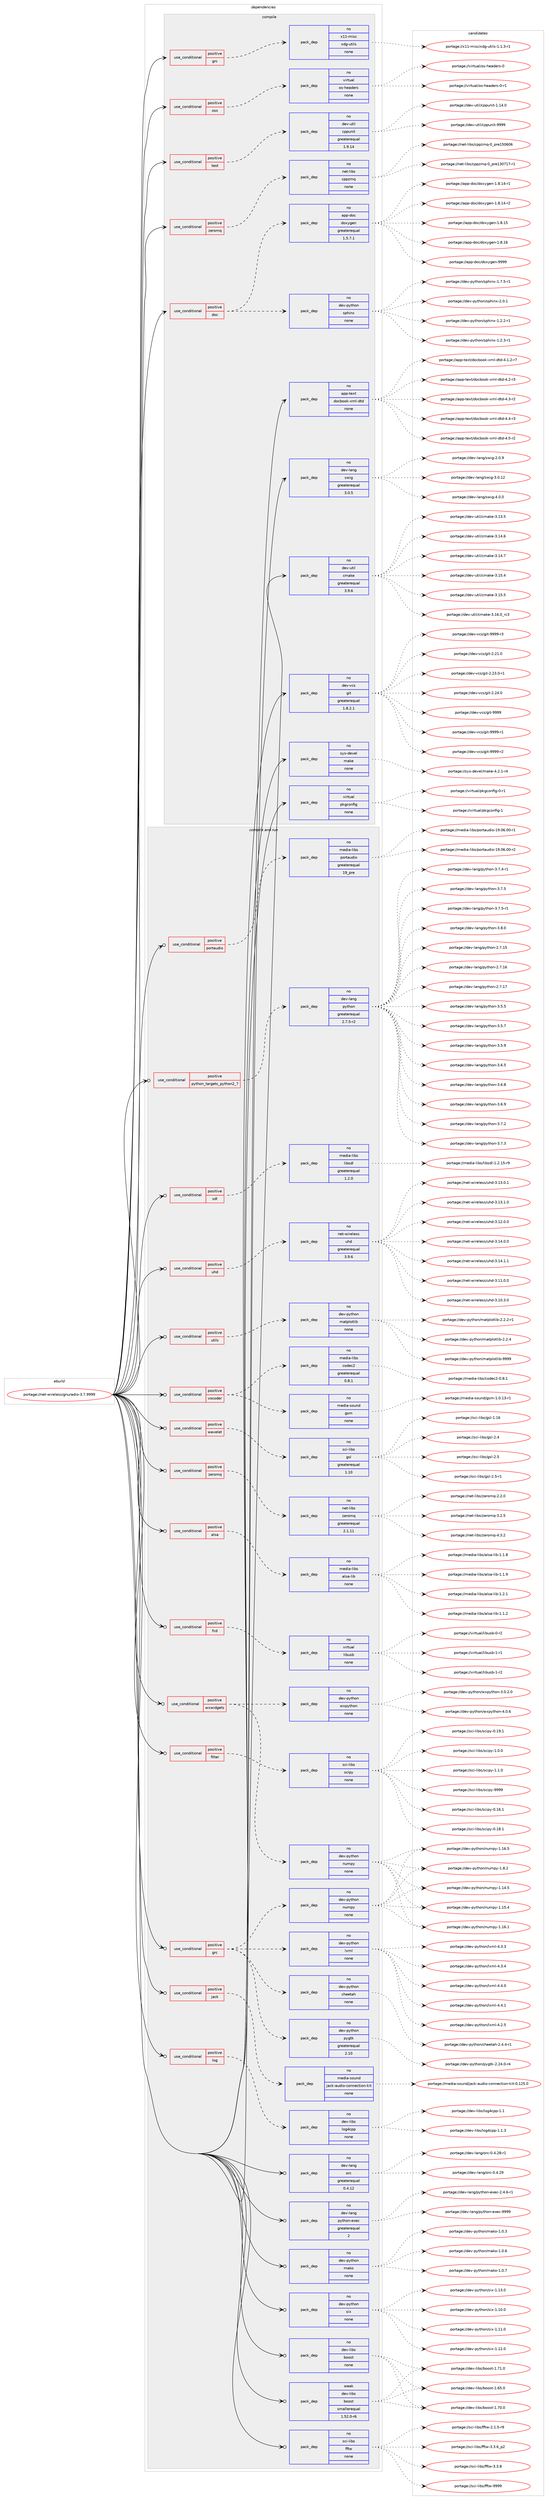 digraph prolog {

# *************
# Graph options
# *************

newrank=true;
concentrate=true;
compound=true;
graph [rankdir=LR,fontname=Helvetica,fontsize=10,ranksep=1.5];#, ranksep=2.5, nodesep=0.2];
edge  [arrowhead=vee];
node  [fontname=Helvetica,fontsize=10];

# **********
# The ebuild
# **********

subgraph cluster_leftcol {
color=gray;
rank=same;
label=<<i>ebuild</i>>;
id [label="portage://net-wireless/gnuradio-3.7.9999", color=red, width=4, href="../net-wireless/gnuradio-3.7.9999.svg"];
}

# ****************
# The dependencies
# ****************

subgraph cluster_midcol {
color=gray;
label=<<i>dependencies</i>>;
subgraph cluster_compile {
fillcolor="#eeeeee";
style=filled;
label=<<i>compile</i>>;
subgraph cond94370 {
dependency377109 [label=<<TABLE BORDER="0" CELLBORDER="1" CELLSPACING="0" CELLPADDING="4"><TR><TD ROWSPAN="3" CELLPADDING="10">use_conditional</TD></TR><TR><TD>positive</TD></TR><TR><TD>doc</TD></TR></TABLE>>, shape=none, color=red];
subgraph pack276342 {
dependency377110 [label=<<TABLE BORDER="0" CELLBORDER="1" CELLSPACING="0" CELLPADDING="4" WIDTH="220"><TR><TD ROWSPAN="6" CELLPADDING="30">pack_dep</TD></TR><TR><TD WIDTH="110">no</TD></TR><TR><TD>app-doc</TD></TR><TR><TD>doxygen</TD></TR><TR><TD>greaterequal</TD></TR><TR><TD>1.5.7.1</TD></TR></TABLE>>, shape=none, color=blue];
}
dependency377109:e -> dependency377110:w [weight=20,style="dashed",arrowhead="vee"];
subgraph pack276343 {
dependency377111 [label=<<TABLE BORDER="0" CELLBORDER="1" CELLSPACING="0" CELLPADDING="4" WIDTH="220"><TR><TD ROWSPAN="6" CELLPADDING="30">pack_dep</TD></TR><TR><TD WIDTH="110">no</TD></TR><TR><TD>dev-python</TD></TR><TR><TD>sphinx</TD></TR><TR><TD>none</TD></TR><TR><TD></TD></TR></TABLE>>, shape=none, color=blue];
}
dependency377109:e -> dependency377111:w [weight=20,style="dashed",arrowhead="vee"];
}
id:e -> dependency377109:w [weight=20,style="solid",arrowhead="vee"];
subgraph cond94371 {
dependency377112 [label=<<TABLE BORDER="0" CELLBORDER="1" CELLSPACING="0" CELLPADDING="4"><TR><TD ROWSPAN="3" CELLPADDING="10">use_conditional</TD></TR><TR><TD>positive</TD></TR><TR><TD>grc</TD></TR></TABLE>>, shape=none, color=red];
subgraph pack276344 {
dependency377113 [label=<<TABLE BORDER="0" CELLBORDER="1" CELLSPACING="0" CELLPADDING="4" WIDTH="220"><TR><TD ROWSPAN="6" CELLPADDING="30">pack_dep</TD></TR><TR><TD WIDTH="110">no</TD></TR><TR><TD>x11-misc</TD></TR><TR><TD>xdg-utils</TD></TR><TR><TD>none</TD></TR><TR><TD></TD></TR></TABLE>>, shape=none, color=blue];
}
dependency377112:e -> dependency377113:w [weight=20,style="dashed",arrowhead="vee"];
}
id:e -> dependency377112:w [weight=20,style="solid",arrowhead="vee"];
subgraph cond94372 {
dependency377114 [label=<<TABLE BORDER="0" CELLBORDER="1" CELLSPACING="0" CELLPADDING="4"><TR><TD ROWSPAN="3" CELLPADDING="10">use_conditional</TD></TR><TR><TD>positive</TD></TR><TR><TD>oss</TD></TR></TABLE>>, shape=none, color=red];
subgraph pack276345 {
dependency377115 [label=<<TABLE BORDER="0" CELLBORDER="1" CELLSPACING="0" CELLPADDING="4" WIDTH="220"><TR><TD ROWSPAN="6" CELLPADDING="30">pack_dep</TD></TR><TR><TD WIDTH="110">no</TD></TR><TR><TD>virtual</TD></TR><TR><TD>os-headers</TD></TR><TR><TD>none</TD></TR><TR><TD></TD></TR></TABLE>>, shape=none, color=blue];
}
dependency377114:e -> dependency377115:w [weight=20,style="dashed",arrowhead="vee"];
}
id:e -> dependency377114:w [weight=20,style="solid",arrowhead="vee"];
subgraph cond94373 {
dependency377116 [label=<<TABLE BORDER="0" CELLBORDER="1" CELLSPACING="0" CELLPADDING="4"><TR><TD ROWSPAN="3" CELLPADDING="10">use_conditional</TD></TR><TR><TD>positive</TD></TR><TR><TD>test</TD></TR></TABLE>>, shape=none, color=red];
subgraph pack276346 {
dependency377117 [label=<<TABLE BORDER="0" CELLBORDER="1" CELLSPACING="0" CELLPADDING="4" WIDTH="220"><TR><TD ROWSPAN="6" CELLPADDING="30">pack_dep</TD></TR><TR><TD WIDTH="110">no</TD></TR><TR><TD>dev-util</TD></TR><TR><TD>cppunit</TD></TR><TR><TD>greaterequal</TD></TR><TR><TD>1.9.14</TD></TR></TABLE>>, shape=none, color=blue];
}
dependency377116:e -> dependency377117:w [weight=20,style="dashed",arrowhead="vee"];
}
id:e -> dependency377116:w [weight=20,style="solid",arrowhead="vee"];
subgraph cond94374 {
dependency377118 [label=<<TABLE BORDER="0" CELLBORDER="1" CELLSPACING="0" CELLPADDING="4"><TR><TD ROWSPAN="3" CELLPADDING="10">use_conditional</TD></TR><TR><TD>positive</TD></TR><TR><TD>zeromq</TD></TR></TABLE>>, shape=none, color=red];
subgraph pack276347 {
dependency377119 [label=<<TABLE BORDER="0" CELLBORDER="1" CELLSPACING="0" CELLPADDING="4" WIDTH="220"><TR><TD ROWSPAN="6" CELLPADDING="30">pack_dep</TD></TR><TR><TD WIDTH="110">no</TD></TR><TR><TD>net-libs</TD></TR><TR><TD>cppzmq</TD></TR><TR><TD>none</TD></TR><TR><TD></TD></TR></TABLE>>, shape=none, color=blue];
}
dependency377118:e -> dependency377119:w [weight=20,style="dashed",arrowhead="vee"];
}
id:e -> dependency377118:w [weight=20,style="solid",arrowhead="vee"];
subgraph pack276348 {
dependency377120 [label=<<TABLE BORDER="0" CELLBORDER="1" CELLSPACING="0" CELLPADDING="4" WIDTH="220"><TR><TD ROWSPAN="6" CELLPADDING="30">pack_dep</TD></TR><TR><TD WIDTH="110">no</TD></TR><TR><TD>app-text</TD></TR><TR><TD>docbook-xml-dtd</TD></TR><TR><TD>none</TD></TR><TR><TD></TD></TR></TABLE>>, shape=none, color=blue];
}
id:e -> dependency377120:w [weight=20,style="solid",arrowhead="vee"];
subgraph pack276349 {
dependency377121 [label=<<TABLE BORDER="0" CELLBORDER="1" CELLSPACING="0" CELLPADDING="4" WIDTH="220"><TR><TD ROWSPAN="6" CELLPADDING="30">pack_dep</TD></TR><TR><TD WIDTH="110">no</TD></TR><TR><TD>dev-lang</TD></TR><TR><TD>swig</TD></TR><TR><TD>greaterequal</TD></TR><TR><TD>3.0.5</TD></TR></TABLE>>, shape=none, color=blue];
}
id:e -> dependency377121:w [weight=20,style="solid",arrowhead="vee"];
subgraph pack276350 {
dependency377122 [label=<<TABLE BORDER="0" CELLBORDER="1" CELLSPACING="0" CELLPADDING="4" WIDTH="220"><TR><TD ROWSPAN="6" CELLPADDING="30">pack_dep</TD></TR><TR><TD WIDTH="110">no</TD></TR><TR><TD>dev-util</TD></TR><TR><TD>cmake</TD></TR><TR><TD>greaterequal</TD></TR><TR><TD>3.9.6</TD></TR></TABLE>>, shape=none, color=blue];
}
id:e -> dependency377122:w [weight=20,style="solid",arrowhead="vee"];
subgraph pack276351 {
dependency377123 [label=<<TABLE BORDER="0" CELLBORDER="1" CELLSPACING="0" CELLPADDING="4" WIDTH="220"><TR><TD ROWSPAN="6" CELLPADDING="30">pack_dep</TD></TR><TR><TD WIDTH="110">no</TD></TR><TR><TD>dev-vcs</TD></TR><TR><TD>git</TD></TR><TR><TD>greaterequal</TD></TR><TR><TD>1.8.2.1</TD></TR></TABLE>>, shape=none, color=blue];
}
id:e -> dependency377123:w [weight=20,style="solid",arrowhead="vee"];
subgraph pack276352 {
dependency377124 [label=<<TABLE BORDER="0" CELLBORDER="1" CELLSPACING="0" CELLPADDING="4" WIDTH="220"><TR><TD ROWSPAN="6" CELLPADDING="30">pack_dep</TD></TR><TR><TD WIDTH="110">no</TD></TR><TR><TD>sys-devel</TD></TR><TR><TD>make</TD></TR><TR><TD>none</TD></TR><TR><TD></TD></TR></TABLE>>, shape=none, color=blue];
}
id:e -> dependency377124:w [weight=20,style="solid",arrowhead="vee"];
subgraph pack276353 {
dependency377125 [label=<<TABLE BORDER="0" CELLBORDER="1" CELLSPACING="0" CELLPADDING="4" WIDTH="220"><TR><TD ROWSPAN="6" CELLPADDING="30">pack_dep</TD></TR><TR><TD WIDTH="110">no</TD></TR><TR><TD>virtual</TD></TR><TR><TD>pkgconfig</TD></TR><TR><TD>none</TD></TR><TR><TD></TD></TR></TABLE>>, shape=none, color=blue];
}
id:e -> dependency377125:w [weight=20,style="solid",arrowhead="vee"];
}
subgraph cluster_compileandrun {
fillcolor="#eeeeee";
style=filled;
label=<<i>compile and run</i>>;
subgraph cond94375 {
dependency377126 [label=<<TABLE BORDER="0" CELLBORDER="1" CELLSPACING="0" CELLPADDING="4"><TR><TD ROWSPAN="3" CELLPADDING="10">use_conditional</TD></TR><TR><TD>positive</TD></TR><TR><TD>alsa</TD></TR></TABLE>>, shape=none, color=red];
subgraph pack276354 {
dependency377127 [label=<<TABLE BORDER="0" CELLBORDER="1" CELLSPACING="0" CELLPADDING="4" WIDTH="220"><TR><TD ROWSPAN="6" CELLPADDING="30">pack_dep</TD></TR><TR><TD WIDTH="110">no</TD></TR><TR><TD>media-libs</TD></TR><TR><TD>alsa-lib</TD></TR><TR><TD>none</TD></TR><TR><TD></TD></TR></TABLE>>, shape=none, color=blue];
}
dependency377126:e -> dependency377127:w [weight=20,style="dashed",arrowhead="vee"];
}
id:e -> dependency377126:w [weight=20,style="solid",arrowhead="odotvee"];
subgraph cond94376 {
dependency377128 [label=<<TABLE BORDER="0" CELLBORDER="1" CELLSPACING="0" CELLPADDING="4"><TR><TD ROWSPAN="3" CELLPADDING="10">use_conditional</TD></TR><TR><TD>positive</TD></TR><TR><TD>fcd</TD></TR></TABLE>>, shape=none, color=red];
subgraph pack276355 {
dependency377129 [label=<<TABLE BORDER="0" CELLBORDER="1" CELLSPACING="0" CELLPADDING="4" WIDTH="220"><TR><TD ROWSPAN="6" CELLPADDING="30">pack_dep</TD></TR><TR><TD WIDTH="110">no</TD></TR><TR><TD>virtual</TD></TR><TR><TD>libusb</TD></TR><TR><TD>none</TD></TR><TR><TD></TD></TR></TABLE>>, shape=none, color=blue];
}
dependency377128:e -> dependency377129:w [weight=20,style="dashed",arrowhead="vee"];
}
id:e -> dependency377128:w [weight=20,style="solid",arrowhead="odotvee"];
subgraph cond94377 {
dependency377130 [label=<<TABLE BORDER="0" CELLBORDER="1" CELLSPACING="0" CELLPADDING="4"><TR><TD ROWSPAN="3" CELLPADDING="10">use_conditional</TD></TR><TR><TD>positive</TD></TR><TR><TD>filter</TD></TR></TABLE>>, shape=none, color=red];
subgraph pack276356 {
dependency377131 [label=<<TABLE BORDER="0" CELLBORDER="1" CELLSPACING="0" CELLPADDING="4" WIDTH="220"><TR><TD ROWSPAN="6" CELLPADDING="30">pack_dep</TD></TR><TR><TD WIDTH="110">no</TD></TR><TR><TD>sci-libs</TD></TR><TR><TD>scipy</TD></TR><TR><TD>none</TD></TR><TR><TD></TD></TR></TABLE>>, shape=none, color=blue];
}
dependency377130:e -> dependency377131:w [weight=20,style="dashed",arrowhead="vee"];
}
id:e -> dependency377130:w [weight=20,style="solid",arrowhead="odotvee"];
subgraph cond94378 {
dependency377132 [label=<<TABLE BORDER="0" CELLBORDER="1" CELLSPACING="0" CELLPADDING="4"><TR><TD ROWSPAN="3" CELLPADDING="10">use_conditional</TD></TR><TR><TD>positive</TD></TR><TR><TD>grc</TD></TR></TABLE>>, shape=none, color=red];
subgraph pack276357 {
dependency377133 [label=<<TABLE BORDER="0" CELLBORDER="1" CELLSPACING="0" CELLPADDING="4" WIDTH="220"><TR><TD ROWSPAN="6" CELLPADDING="30">pack_dep</TD></TR><TR><TD WIDTH="110">no</TD></TR><TR><TD>dev-python</TD></TR><TR><TD>cheetah</TD></TR><TR><TD>none</TD></TR><TR><TD></TD></TR></TABLE>>, shape=none, color=blue];
}
dependency377132:e -> dependency377133:w [weight=20,style="dashed",arrowhead="vee"];
subgraph pack276358 {
dependency377134 [label=<<TABLE BORDER="0" CELLBORDER="1" CELLSPACING="0" CELLPADDING="4" WIDTH="220"><TR><TD ROWSPAN="6" CELLPADDING="30">pack_dep</TD></TR><TR><TD WIDTH="110">no</TD></TR><TR><TD>dev-python</TD></TR><TR><TD>lxml</TD></TR><TR><TD>none</TD></TR><TR><TD></TD></TR></TABLE>>, shape=none, color=blue];
}
dependency377132:e -> dependency377134:w [weight=20,style="dashed",arrowhead="vee"];
subgraph pack276359 {
dependency377135 [label=<<TABLE BORDER="0" CELLBORDER="1" CELLSPACING="0" CELLPADDING="4" WIDTH="220"><TR><TD ROWSPAN="6" CELLPADDING="30">pack_dep</TD></TR><TR><TD WIDTH="110">no</TD></TR><TR><TD>dev-python</TD></TR><TR><TD>pygtk</TD></TR><TR><TD>greaterequal</TD></TR><TR><TD>2.10</TD></TR></TABLE>>, shape=none, color=blue];
}
dependency377132:e -> dependency377135:w [weight=20,style="dashed",arrowhead="vee"];
subgraph pack276360 {
dependency377136 [label=<<TABLE BORDER="0" CELLBORDER="1" CELLSPACING="0" CELLPADDING="4" WIDTH="220"><TR><TD ROWSPAN="6" CELLPADDING="30">pack_dep</TD></TR><TR><TD WIDTH="110">no</TD></TR><TR><TD>dev-python</TD></TR><TR><TD>numpy</TD></TR><TR><TD>none</TD></TR><TR><TD></TD></TR></TABLE>>, shape=none, color=blue];
}
dependency377132:e -> dependency377136:w [weight=20,style="dashed",arrowhead="vee"];
}
id:e -> dependency377132:w [weight=20,style="solid",arrowhead="odotvee"];
subgraph cond94379 {
dependency377137 [label=<<TABLE BORDER="0" CELLBORDER="1" CELLSPACING="0" CELLPADDING="4"><TR><TD ROWSPAN="3" CELLPADDING="10">use_conditional</TD></TR><TR><TD>positive</TD></TR><TR><TD>jack</TD></TR></TABLE>>, shape=none, color=red];
subgraph pack276361 {
dependency377138 [label=<<TABLE BORDER="0" CELLBORDER="1" CELLSPACING="0" CELLPADDING="4" WIDTH="220"><TR><TD ROWSPAN="6" CELLPADDING="30">pack_dep</TD></TR><TR><TD WIDTH="110">no</TD></TR><TR><TD>media-sound</TD></TR><TR><TD>jack-audio-connection-kit</TD></TR><TR><TD>none</TD></TR><TR><TD></TD></TR></TABLE>>, shape=none, color=blue];
}
dependency377137:e -> dependency377138:w [weight=20,style="dashed",arrowhead="vee"];
}
id:e -> dependency377137:w [weight=20,style="solid",arrowhead="odotvee"];
subgraph cond94380 {
dependency377139 [label=<<TABLE BORDER="0" CELLBORDER="1" CELLSPACING="0" CELLPADDING="4"><TR><TD ROWSPAN="3" CELLPADDING="10">use_conditional</TD></TR><TR><TD>positive</TD></TR><TR><TD>log</TD></TR></TABLE>>, shape=none, color=red];
subgraph pack276362 {
dependency377140 [label=<<TABLE BORDER="0" CELLBORDER="1" CELLSPACING="0" CELLPADDING="4" WIDTH="220"><TR><TD ROWSPAN="6" CELLPADDING="30">pack_dep</TD></TR><TR><TD WIDTH="110">no</TD></TR><TR><TD>dev-libs</TD></TR><TR><TD>log4cpp</TD></TR><TR><TD>none</TD></TR><TR><TD></TD></TR></TABLE>>, shape=none, color=blue];
}
dependency377139:e -> dependency377140:w [weight=20,style="dashed",arrowhead="vee"];
}
id:e -> dependency377139:w [weight=20,style="solid",arrowhead="odotvee"];
subgraph cond94381 {
dependency377141 [label=<<TABLE BORDER="0" CELLBORDER="1" CELLSPACING="0" CELLPADDING="4"><TR><TD ROWSPAN="3" CELLPADDING="10">use_conditional</TD></TR><TR><TD>positive</TD></TR><TR><TD>portaudio</TD></TR></TABLE>>, shape=none, color=red];
subgraph pack276363 {
dependency377142 [label=<<TABLE BORDER="0" CELLBORDER="1" CELLSPACING="0" CELLPADDING="4" WIDTH="220"><TR><TD ROWSPAN="6" CELLPADDING="30">pack_dep</TD></TR><TR><TD WIDTH="110">no</TD></TR><TR><TD>media-libs</TD></TR><TR><TD>portaudio</TD></TR><TR><TD>greaterequal</TD></TR><TR><TD>19_pre</TD></TR></TABLE>>, shape=none, color=blue];
}
dependency377141:e -> dependency377142:w [weight=20,style="dashed",arrowhead="vee"];
}
id:e -> dependency377141:w [weight=20,style="solid",arrowhead="odotvee"];
subgraph cond94382 {
dependency377143 [label=<<TABLE BORDER="0" CELLBORDER="1" CELLSPACING="0" CELLPADDING="4"><TR><TD ROWSPAN="3" CELLPADDING="10">use_conditional</TD></TR><TR><TD>positive</TD></TR><TR><TD>python_targets_python2_7</TD></TR></TABLE>>, shape=none, color=red];
subgraph pack276364 {
dependency377144 [label=<<TABLE BORDER="0" CELLBORDER="1" CELLSPACING="0" CELLPADDING="4" WIDTH="220"><TR><TD ROWSPAN="6" CELLPADDING="30">pack_dep</TD></TR><TR><TD WIDTH="110">no</TD></TR><TR><TD>dev-lang</TD></TR><TR><TD>python</TD></TR><TR><TD>greaterequal</TD></TR><TR><TD>2.7.5-r2</TD></TR></TABLE>>, shape=none, color=blue];
}
dependency377143:e -> dependency377144:w [weight=20,style="dashed",arrowhead="vee"];
}
id:e -> dependency377143:w [weight=20,style="solid",arrowhead="odotvee"];
subgraph cond94383 {
dependency377145 [label=<<TABLE BORDER="0" CELLBORDER="1" CELLSPACING="0" CELLPADDING="4"><TR><TD ROWSPAN="3" CELLPADDING="10">use_conditional</TD></TR><TR><TD>positive</TD></TR><TR><TD>sdl</TD></TR></TABLE>>, shape=none, color=red];
subgraph pack276365 {
dependency377146 [label=<<TABLE BORDER="0" CELLBORDER="1" CELLSPACING="0" CELLPADDING="4" WIDTH="220"><TR><TD ROWSPAN="6" CELLPADDING="30">pack_dep</TD></TR><TR><TD WIDTH="110">no</TD></TR><TR><TD>media-libs</TD></TR><TR><TD>libsdl</TD></TR><TR><TD>greaterequal</TD></TR><TR><TD>1.2.0</TD></TR></TABLE>>, shape=none, color=blue];
}
dependency377145:e -> dependency377146:w [weight=20,style="dashed",arrowhead="vee"];
}
id:e -> dependency377145:w [weight=20,style="solid",arrowhead="odotvee"];
subgraph cond94384 {
dependency377147 [label=<<TABLE BORDER="0" CELLBORDER="1" CELLSPACING="0" CELLPADDING="4"><TR><TD ROWSPAN="3" CELLPADDING="10">use_conditional</TD></TR><TR><TD>positive</TD></TR><TR><TD>uhd</TD></TR></TABLE>>, shape=none, color=red];
subgraph pack276366 {
dependency377148 [label=<<TABLE BORDER="0" CELLBORDER="1" CELLSPACING="0" CELLPADDING="4" WIDTH="220"><TR><TD ROWSPAN="6" CELLPADDING="30">pack_dep</TD></TR><TR><TD WIDTH="110">no</TD></TR><TR><TD>net-wireless</TD></TR><TR><TD>uhd</TD></TR><TR><TD>greaterequal</TD></TR><TR><TD>3.9.6</TD></TR></TABLE>>, shape=none, color=blue];
}
dependency377147:e -> dependency377148:w [weight=20,style="dashed",arrowhead="vee"];
}
id:e -> dependency377147:w [weight=20,style="solid",arrowhead="odotvee"];
subgraph cond94385 {
dependency377149 [label=<<TABLE BORDER="0" CELLBORDER="1" CELLSPACING="0" CELLPADDING="4"><TR><TD ROWSPAN="3" CELLPADDING="10">use_conditional</TD></TR><TR><TD>positive</TD></TR><TR><TD>utils</TD></TR></TABLE>>, shape=none, color=red];
subgraph pack276367 {
dependency377150 [label=<<TABLE BORDER="0" CELLBORDER="1" CELLSPACING="0" CELLPADDING="4" WIDTH="220"><TR><TD ROWSPAN="6" CELLPADDING="30">pack_dep</TD></TR><TR><TD WIDTH="110">no</TD></TR><TR><TD>dev-python</TD></TR><TR><TD>matplotlib</TD></TR><TR><TD>none</TD></TR><TR><TD></TD></TR></TABLE>>, shape=none, color=blue];
}
dependency377149:e -> dependency377150:w [weight=20,style="dashed",arrowhead="vee"];
}
id:e -> dependency377149:w [weight=20,style="solid",arrowhead="odotvee"];
subgraph cond94386 {
dependency377151 [label=<<TABLE BORDER="0" CELLBORDER="1" CELLSPACING="0" CELLPADDING="4"><TR><TD ROWSPAN="3" CELLPADDING="10">use_conditional</TD></TR><TR><TD>positive</TD></TR><TR><TD>vocoder</TD></TR></TABLE>>, shape=none, color=red];
subgraph pack276368 {
dependency377152 [label=<<TABLE BORDER="0" CELLBORDER="1" CELLSPACING="0" CELLPADDING="4" WIDTH="220"><TR><TD ROWSPAN="6" CELLPADDING="30">pack_dep</TD></TR><TR><TD WIDTH="110">no</TD></TR><TR><TD>media-sound</TD></TR><TR><TD>gsm</TD></TR><TR><TD>none</TD></TR><TR><TD></TD></TR></TABLE>>, shape=none, color=blue];
}
dependency377151:e -> dependency377152:w [weight=20,style="dashed",arrowhead="vee"];
subgraph pack276369 {
dependency377153 [label=<<TABLE BORDER="0" CELLBORDER="1" CELLSPACING="0" CELLPADDING="4" WIDTH="220"><TR><TD ROWSPAN="6" CELLPADDING="30">pack_dep</TD></TR><TR><TD WIDTH="110">no</TD></TR><TR><TD>media-libs</TD></TR><TR><TD>codec2</TD></TR><TR><TD>greaterequal</TD></TR><TR><TD>0.8.1</TD></TR></TABLE>>, shape=none, color=blue];
}
dependency377151:e -> dependency377153:w [weight=20,style="dashed",arrowhead="vee"];
}
id:e -> dependency377151:w [weight=20,style="solid",arrowhead="odotvee"];
subgraph cond94387 {
dependency377154 [label=<<TABLE BORDER="0" CELLBORDER="1" CELLSPACING="0" CELLPADDING="4"><TR><TD ROWSPAN="3" CELLPADDING="10">use_conditional</TD></TR><TR><TD>positive</TD></TR><TR><TD>wavelet</TD></TR></TABLE>>, shape=none, color=red];
subgraph pack276370 {
dependency377155 [label=<<TABLE BORDER="0" CELLBORDER="1" CELLSPACING="0" CELLPADDING="4" WIDTH="220"><TR><TD ROWSPAN="6" CELLPADDING="30">pack_dep</TD></TR><TR><TD WIDTH="110">no</TD></TR><TR><TD>sci-libs</TD></TR><TR><TD>gsl</TD></TR><TR><TD>greaterequal</TD></TR><TR><TD>1.10</TD></TR></TABLE>>, shape=none, color=blue];
}
dependency377154:e -> dependency377155:w [weight=20,style="dashed",arrowhead="vee"];
}
id:e -> dependency377154:w [weight=20,style="solid",arrowhead="odotvee"];
subgraph cond94388 {
dependency377156 [label=<<TABLE BORDER="0" CELLBORDER="1" CELLSPACING="0" CELLPADDING="4"><TR><TD ROWSPAN="3" CELLPADDING="10">use_conditional</TD></TR><TR><TD>positive</TD></TR><TR><TD>wxwidgets</TD></TR></TABLE>>, shape=none, color=red];
subgraph pack276371 {
dependency377157 [label=<<TABLE BORDER="0" CELLBORDER="1" CELLSPACING="0" CELLPADDING="4" WIDTH="220"><TR><TD ROWSPAN="6" CELLPADDING="30">pack_dep</TD></TR><TR><TD WIDTH="110">no</TD></TR><TR><TD>dev-python</TD></TR><TR><TD>wxpython</TD></TR><TR><TD>none</TD></TR><TR><TD></TD></TR></TABLE>>, shape=none, color=blue];
}
dependency377156:e -> dependency377157:w [weight=20,style="dashed",arrowhead="vee"];
subgraph pack276372 {
dependency377158 [label=<<TABLE BORDER="0" CELLBORDER="1" CELLSPACING="0" CELLPADDING="4" WIDTH="220"><TR><TD ROWSPAN="6" CELLPADDING="30">pack_dep</TD></TR><TR><TD WIDTH="110">no</TD></TR><TR><TD>dev-python</TD></TR><TR><TD>numpy</TD></TR><TR><TD>none</TD></TR><TR><TD></TD></TR></TABLE>>, shape=none, color=blue];
}
dependency377156:e -> dependency377158:w [weight=20,style="dashed",arrowhead="vee"];
}
id:e -> dependency377156:w [weight=20,style="solid",arrowhead="odotvee"];
subgraph cond94389 {
dependency377159 [label=<<TABLE BORDER="0" CELLBORDER="1" CELLSPACING="0" CELLPADDING="4"><TR><TD ROWSPAN="3" CELLPADDING="10">use_conditional</TD></TR><TR><TD>positive</TD></TR><TR><TD>zeromq</TD></TR></TABLE>>, shape=none, color=red];
subgraph pack276373 {
dependency377160 [label=<<TABLE BORDER="0" CELLBORDER="1" CELLSPACING="0" CELLPADDING="4" WIDTH="220"><TR><TD ROWSPAN="6" CELLPADDING="30">pack_dep</TD></TR><TR><TD WIDTH="110">no</TD></TR><TR><TD>net-libs</TD></TR><TR><TD>zeromq</TD></TR><TR><TD>greaterequal</TD></TR><TR><TD>2.1.11</TD></TR></TABLE>>, shape=none, color=blue];
}
dependency377159:e -> dependency377160:w [weight=20,style="dashed",arrowhead="vee"];
}
id:e -> dependency377159:w [weight=20,style="solid",arrowhead="odotvee"];
subgraph pack276374 {
dependency377161 [label=<<TABLE BORDER="0" CELLBORDER="1" CELLSPACING="0" CELLPADDING="4" WIDTH="220"><TR><TD ROWSPAN="6" CELLPADDING="30">pack_dep</TD></TR><TR><TD WIDTH="110">no</TD></TR><TR><TD>dev-lang</TD></TR><TR><TD>orc</TD></TR><TR><TD>greaterequal</TD></TR><TR><TD>0.4.12</TD></TR></TABLE>>, shape=none, color=blue];
}
id:e -> dependency377161:w [weight=20,style="solid",arrowhead="odotvee"];
subgraph pack276375 {
dependency377162 [label=<<TABLE BORDER="0" CELLBORDER="1" CELLSPACING="0" CELLPADDING="4" WIDTH="220"><TR><TD ROWSPAN="6" CELLPADDING="30">pack_dep</TD></TR><TR><TD WIDTH="110">no</TD></TR><TR><TD>dev-lang</TD></TR><TR><TD>python-exec</TD></TR><TR><TD>greaterequal</TD></TR><TR><TD>2</TD></TR></TABLE>>, shape=none, color=blue];
}
id:e -> dependency377162:w [weight=20,style="solid",arrowhead="odotvee"];
subgraph pack276376 {
dependency377163 [label=<<TABLE BORDER="0" CELLBORDER="1" CELLSPACING="0" CELLPADDING="4" WIDTH="220"><TR><TD ROWSPAN="6" CELLPADDING="30">pack_dep</TD></TR><TR><TD WIDTH="110">no</TD></TR><TR><TD>dev-libs</TD></TR><TR><TD>boost</TD></TR><TR><TD>none</TD></TR><TR><TD></TD></TR></TABLE>>, shape=none, color=blue];
}
id:e -> dependency377163:w [weight=20,style="solid",arrowhead="odotvee"];
subgraph pack276377 {
dependency377164 [label=<<TABLE BORDER="0" CELLBORDER="1" CELLSPACING="0" CELLPADDING="4" WIDTH="220"><TR><TD ROWSPAN="6" CELLPADDING="30">pack_dep</TD></TR><TR><TD WIDTH="110">no</TD></TR><TR><TD>dev-python</TD></TR><TR><TD>mako</TD></TR><TR><TD>none</TD></TR><TR><TD></TD></TR></TABLE>>, shape=none, color=blue];
}
id:e -> dependency377164:w [weight=20,style="solid",arrowhead="odotvee"];
subgraph pack276378 {
dependency377165 [label=<<TABLE BORDER="0" CELLBORDER="1" CELLSPACING="0" CELLPADDING="4" WIDTH="220"><TR><TD ROWSPAN="6" CELLPADDING="30">pack_dep</TD></TR><TR><TD WIDTH="110">no</TD></TR><TR><TD>dev-python</TD></TR><TR><TD>six</TD></TR><TR><TD>none</TD></TR><TR><TD></TD></TR></TABLE>>, shape=none, color=blue];
}
id:e -> dependency377165:w [weight=20,style="solid",arrowhead="odotvee"];
subgraph pack276379 {
dependency377166 [label=<<TABLE BORDER="0" CELLBORDER="1" CELLSPACING="0" CELLPADDING="4" WIDTH="220"><TR><TD ROWSPAN="6" CELLPADDING="30">pack_dep</TD></TR><TR><TD WIDTH="110">no</TD></TR><TR><TD>sci-libs</TD></TR><TR><TD>fftw</TD></TR><TR><TD>none</TD></TR><TR><TD></TD></TR></TABLE>>, shape=none, color=blue];
}
id:e -> dependency377166:w [weight=20,style="solid",arrowhead="odotvee"];
subgraph pack276380 {
dependency377167 [label=<<TABLE BORDER="0" CELLBORDER="1" CELLSPACING="0" CELLPADDING="4" WIDTH="220"><TR><TD ROWSPAN="6" CELLPADDING="30">pack_dep</TD></TR><TR><TD WIDTH="110">weak</TD></TR><TR><TD>dev-libs</TD></TR><TR><TD>boost</TD></TR><TR><TD>smallerequal</TD></TR><TR><TD>1.52.0-r6</TD></TR></TABLE>>, shape=none, color=blue];
}
id:e -> dependency377167:w [weight=20,style="solid",arrowhead="odotvee"];
}
subgraph cluster_run {
fillcolor="#eeeeee";
style=filled;
label=<<i>run</i>>;
}
}

# **************
# The candidates
# **************

subgraph cluster_choices {
rank=same;
color=gray;
label=<<i>candidates</i>>;

subgraph choice276342 {
color=black;
nodesep=1;
choiceportage97112112451001119947100111120121103101110454946564649524511449 [label="portage://app-doc/doxygen-1.8.14-r1", color=red, width=4,href="../app-doc/doxygen-1.8.14-r1.svg"];
choiceportage97112112451001119947100111120121103101110454946564649524511450 [label="portage://app-doc/doxygen-1.8.14-r2", color=red, width=4,href="../app-doc/doxygen-1.8.14-r2.svg"];
choiceportage9711211245100111994710011112012110310111045494656464953 [label="portage://app-doc/doxygen-1.8.15", color=red, width=4,href="../app-doc/doxygen-1.8.15.svg"];
choiceportage9711211245100111994710011112012110310111045494656464954 [label="portage://app-doc/doxygen-1.8.16", color=red, width=4,href="../app-doc/doxygen-1.8.16.svg"];
choiceportage971121124510011199471001111201211031011104557575757 [label="portage://app-doc/doxygen-9999", color=red, width=4,href="../app-doc/doxygen-9999.svg"];
dependency377110:e -> choiceportage97112112451001119947100111120121103101110454946564649524511449:w [style=dotted,weight="100"];
dependency377110:e -> choiceportage97112112451001119947100111120121103101110454946564649524511450:w [style=dotted,weight="100"];
dependency377110:e -> choiceportage9711211245100111994710011112012110310111045494656464953:w [style=dotted,weight="100"];
dependency377110:e -> choiceportage9711211245100111994710011112012110310111045494656464954:w [style=dotted,weight="100"];
dependency377110:e -> choiceportage971121124510011199471001111201211031011104557575757:w [style=dotted,weight="100"];
}
subgraph choice276343 {
color=black;
nodesep=1;
choiceportage10010111845112121116104111110471151121041051101204549465046504511449 [label="portage://dev-python/sphinx-1.2.2-r1", color=red, width=4,href="../dev-python/sphinx-1.2.2-r1.svg"];
choiceportage10010111845112121116104111110471151121041051101204549465046514511449 [label="portage://dev-python/sphinx-1.2.3-r1", color=red, width=4,href="../dev-python/sphinx-1.2.3-r1.svg"];
choiceportage10010111845112121116104111110471151121041051101204549465546534511449 [label="portage://dev-python/sphinx-1.7.5-r1", color=red, width=4,href="../dev-python/sphinx-1.7.5-r1.svg"];
choiceportage1001011184511212111610411111047115112104105110120455046484649 [label="portage://dev-python/sphinx-2.0.1", color=red, width=4,href="../dev-python/sphinx-2.0.1.svg"];
dependency377111:e -> choiceportage10010111845112121116104111110471151121041051101204549465046504511449:w [style=dotted,weight="100"];
dependency377111:e -> choiceportage10010111845112121116104111110471151121041051101204549465046514511449:w [style=dotted,weight="100"];
dependency377111:e -> choiceportage10010111845112121116104111110471151121041051101204549465546534511449:w [style=dotted,weight="100"];
dependency377111:e -> choiceportage1001011184511212111610411111047115112104105110120455046484649:w [style=dotted,weight="100"];
}
subgraph choice276344 {
color=black;
nodesep=1;
choiceportage1204949451091051159947120100103451171161051081154549464946514511449 [label="portage://x11-misc/xdg-utils-1.1.3-r1", color=red, width=4,href="../x11-misc/xdg-utils-1.1.3-r1.svg"];
dependency377113:e -> choiceportage1204949451091051159947120100103451171161051081154549464946514511449:w [style=dotted,weight="100"];
}
subgraph choice276345 {
color=black;
nodesep=1;
choiceportage118105114116117971084711111545104101971001011141154548 [label="portage://virtual/os-headers-0", color=red, width=4,href="../virtual/os-headers-0.svg"];
choiceportage1181051141161179710847111115451041019710010111411545484511449 [label="portage://virtual/os-headers-0-r1", color=red, width=4,href="../virtual/os-headers-0-r1.svg"];
dependency377115:e -> choiceportage118105114116117971084711111545104101971001011141154548:w [style=dotted,weight="100"];
dependency377115:e -> choiceportage1181051141161179710847111115451041019710010111411545484511449:w [style=dotted,weight="100"];
}
subgraph choice276346 {
color=black;
nodesep=1;
choiceportage10010111845117116105108479911211211711010511645494649524648 [label="portage://dev-util/cppunit-1.14.0", color=red, width=4,href="../dev-util/cppunit-1.14.0.svg"];
choiceportage1001011184511711610510847991121121171101051164557575757 [label="portage://dev-util/cppunit-9999", color=red, width=4,href="../dev-util/cppunit-9999.svg"];
dependency377117:e -> choiceportage10010111845117116105108479911211211711010511645494649524648:w [style=dotted,weight="100"];
dependency377117:e -> choiceportage1001011184511711610510847991121121171101051164557575757:w [style=dotted,weight="100"];
}
subgraph choice276347 {
color=black;
nodesep=1;
choiceportage110101116451081059811547991121121221091134548951121141014951485549554511449 [label="portage://net-libs/cppzmq-0_pre130717-r1", color=red, width=4,href="../net-libs/cppzmq-0_pre130717-r1.svg"];
choiceportage11010111645108105981154799112112122109113454895112114101495348544854 [label="portage://net-libs/cppzmq-0_pre150606", color=red, width=4,href="../net-libs/cppzmq-0_pre150606.svg"];
dependency377119:e -> choiceportage110101116451081059811547991121121221091134548951121141014951485549554511449:w [style=dotted,weight="100"];
dependency377119:e -> choiceportage11010111645108105981154799112112122109113454895112114101495348544854:w [style=dotted,weight="100"];
}
subgraph choice276348 {
color=black;
nodesep=1;
choiceportage971121124511610112011647100111999811111110745120109108451001161004552464946504511455 [label="portage://app-text/docbook-xml-dtd-4.1.2-r7", color=red, width=4,href="../app-text/docbook-xml-dtd-4.1.2-r7.svg"];
choiceportage97112112451161011201164710011199981111111074512010910845100116100455246504511451 [label="portage://app-text/docbook-xml-dtd-4.2-r3", color=red, width=4,href="../app-text/docbook-xml-dtd-4.2-r3.svg"];
choiceportage97112112451161011201164710011199981111111074512010910845100116100455246514511450 [label="portage://app-text/docbook-xml-dtd-4.3-r2", color=red, width=4,href="../app-text/docbook-xml-dtd-4.3-r2.svg"];
choiceportage97112112451161011201164710011199981111111074512010910845100116100455246524511451 [label="portage://app-text/docbook-xml-dtd-4.4-r3", color=red, width=4,href="../app-text/docbook-xml-dtd-4.4-r3.svg"];
choiceportage97112112451161011201164710011199981111111074512010910845100116100455246534511450 [label="portage://app-text/docbook-xml-dtd-4.5-r2", color=red, width=4,href="../app-text/docbook-xml-dtd-4.5-r2.svg"];
dependency377120:e -> choiceportage971121124511610112011647100111999811111110745120109108451001161004552464946504511455:w [style=dotted,weight="100"];
dependency377120:e -> choiceportage97112112451161011201164710011199981111111074512010910845100116100455246504511451:w [style=dotted,weight="100"];
dependency377120:e -> choiceportage97112112451161011201164710011199981111111074512010910845100116100455246514511450:w [style=dotted,weight="100"];
dependency377120:e -> choiceportage97112112451161011201164710011199981111111074512010910845100116100455246524511451:w [style=dotted,weight="100"];
dependency377120:e -> choiceportage97112112451161011201164710011199981111111074512010910845100116100455246534511450:w [style=dotted,weight="100"];
}
subgraph choice276349 {
color=black;
nodesep=1;
choiceportage100101118451089711010347115119105103455046484657 [label="portage://dev-lang/swig-2.0.9", color=red, width=4,href="../dev-lang/swig-2.0.9.svg"];
choiceportage10010111845108971101034711511910510345514648464950 [label="portage://dev-lang/swig-3.0.12", color=red, width=4,href="../dev-lang/swig-3.0.12.svg"];
choiceportage100101118451089711010347115119105103455246484648 [label="portage://dev-lang/swig-4.0.0", color=red, width=4,href="../dev-lang/swig-4.0.0.svg"];
dependency377121:e -> choiceportage100101118451089711010347115119105103455046484657:w [style=dotted,weight="100"];
dependency377121:e -> choiceportage10010111845108971101034711511910510345514648464950:w [style=dotted,weight="100"];
dependency377121:e -> choiceportage100101118451089711010347115119105103455246484648:w [style=dotted,weight="100"];
}
subgraph choice276350 {
color=black;
nodesep=1;
choiceportage1001011184511711610510847991099710710145514649514653 [label="portage://dev-util/cmake-3.13.5", color=red, width=4,href="../dev-util/cmake-3.13.5.svg"];
choiceportage1001011184511711610510847991099710710145514649524654 [label="portage://dev-util/cmake-3.14.6", color=red, width=4,href="../dev-util/cmake-3.14.6.svg"];
choiceportage1001011184511711610510847991099710710145514649524655 [label="portage://dev-util/cmake-3.14.7", color=red, width=4,href="../dev-util/cmake-3.14.7.svg"];
choiceportage1001011184511711610510847991099710710145514649534652 [label="portage://dev-util/cmake-3.15.4", color=red, width=4,href="../dev-util/cmake-3.15.4.svg"];
choiceportage1001011184511711610510847991099710710145514649534653 [label="portage://dev-util/cmake-3.15.5", color=red, width=4,href="../dev-util/cmake-3.15.5.svg"];
choiceportage1001011184511711610510847991099710710145514649544648951149951 [label="portage://dev-util/cmake-3.16.0_rc3", color=red, width=4,href="../dev-util/cmake-3.16.0_rc3.svg"];
dependency377122:e -> choiceportage1001011184511711610510847991099710710145514649514653:w [style=dotted,weight="100"];
dependency377122:e -> choiceportage1001011184511711610510847991099710710145514649524654:w [style=dotted,weight="100"];
dependency377122:e -> choiceportage1001011184511711610510847991099710710145514649524655:w [style=dotted,weight="100"];
dependency377122:e -> choiceportage1001011184511711610510847991099710710145514649534652:w [style=dotted,weight="100"];
dependency377122:e -> choiceportage1001011184511711610510847991099710710145514649534653:w [style=dotted,weight="100"];
dependency377122:e -> choiceportage1001011184511711610510847991099710710145514649544648951149951:w [style=dotted,weight="100"];
}
subgraph choice276351 {
color=black;
nodesep=1;
choiceportage10010111845118991154710310511645504650494648 [label="portage://dev-vcs/git-2.21.0", color=red, width=4,href="../dev-vcs/git-2.21.0.svg"];
choiceportage100101118451189911547103105116455046505146484511449 [label="portage://dev-vcs/git-2.23.0-r1", color=red, width=4,href="../dev-vcs/git-2.23.0-r1.svg"];
choiceportage10010111845118991154710310511645504650524648 [label="portage://dev-vcs/git-2.24.0", color=red, width=4,href="../dev-vcs/git-2.24.0.svg"];
choiceportage1001011184511899115471031051164557575757 [label="portage://dev-vcs/git-9999", color=red, width=4,href="../dev-vcs/git-9999.svg"];
choiceportage10010111845118991154710310511645575757574511449 [label="portage://dev-vcs/git-9999-r1", color=red, width=4,href="../dev-vcs/git-9999-r1.svg"];
choiceportage10010111845118991154710310511645575757574511450 [label="portage://dev-vcs/git-9999-r2", color=red, width=4,href="../dev-vcs/git-9999-r2.svg"];
choiceportage10010111845118991154710310511645575757574511451 [label="portage://dev-vcs/git-9999-r3", color=red, width=4,href="../dev-vcs/git-9999-r3.svg"];
dependency377123:e -> choiceportage10010111845118991154710310511645504650494648:w [style=dotted,weight="100"];
dependency377123:e -> choiceportage100101118451189911547103105116455046505146484511449:w [style=dotted,weight="100"];
dependency377123:e -> choiceportage10010111845118991154710310511645504650524648:w [style=dotted,weight="100"];
dependency377123:e -> choiceportage1001011184511899115471031051164557575757:w [style=dotted,weight="100"];
dependency377123:e -> choiceportage10010111845118991154710310511645575757574511449:w [style=dotted,weight="100"];
dependency377123:e -> choiceportage10010111845118991154710310511645575757574511450:w [style=dotted,weight="100"];
dependency377123:e -> choiceportage10010111845118991154710310511645575757574511451:w [style=dotted,weight="100"];
}
subgraph choice276352 {
color=black;
nodesep=1;
choiceportage1151211154510010111810110847109971071014552465046494511452 [label="portage://sys-devel/make-4.2.1-r4", color=red, width=4,href="../sys-devel/make-4.2.1-r4.svg"];
dependency377124:e -> choiceportage1151211154510010111810110847109971071014552465046494511452:w [style=dotted,weight="100"];
}
subgraph choice276353 {
color=black;
nodesep=1;
choiceportage11810511411611797108471121071039911111010210510345484511449 [label="portage://virtual/pkgconfig-0-r1", color=red, width=4,href="../virtual/pkgconfig-0-r1.svg"];
choiceportage1181051141161179710847112107103991111101021051034549 [label="portage://virtual/pkgconfig-1", color=red, width=4,href="../virtual/pkgconfig-1.svg"];
dependency377125:e -> choiceportage11810511411611797108471121071039911111010210510345484511449:w [style=dotted,weight="100"];
dependency377125:e -> choiceportage1181051141161179710847112107103991111101021051034549:w [style=dotted,weight="100"];
}
subgraph choice276354 {
color=black;
nodesep=1;
choiceportage1091011001059745108105981154797108115974510810598454946494650 [label="portage://media-libs/alsa-lib-1.1.2", color=red, width=4,href="../media-libs/alsa-lib-1.1.2.svg"];
choiceportage1091011001059745108105981154797108115974510810598454946494656 [label="portage://media-libs/alsa-lib-1.1.8", color=red, width=4,href="../media-libs/alsa-lib-1.1.8.svg"];
choiceportage1091011001059745108105981154797108115974510810598454946494657 [label="portage://media-libs/alsa-lib-1.1.9", color=red, width=4,href="../media-libs/alsa-lib-1.1.9.svg"];
choiceportage1091011001059745108105981154797108115974510810598454946504649 [label="portage://media-libs/alsa-lib-1.2.1", color=red, width=4,href="../media-libs/alsa-lib-1.2.1.svg"];
dependency377127:e -> choiceportage1091011001059745108105981154797108115974510810598454946494650:w [style=dotted,weight="100"];
dependency377127:e -> choiceportage1091011001059745108105981154797108115974510810598454946494656:w [style=dotted,weight="100"];
dependency377127:e -> choiceportage1091011001059745108105981154797108115974510810598454946494657:w [style=dotted,weight="100"];
dependency377127:e -> choiceportage1091011001059745108105981154797108115974510810598454946504649:w [style=dotted,weight="100"];
}
subgraph choice276355 {
color=black;
nodesep=1;
choiceportage1181051141161179710847108105981171159845484511450 [label="portage://virtual/libusb-0-r2", color=red, width=4,href="../virtual/libusb-0-r2.svg"];
choiceportage1181051141161179710847108105981171159845494511449 [label="portage://virtual/libusb-1-r1", color=red, width=4,href="../virtual/libusb-1-r1.svg"];
choiceportage1181051141161179710847108105981171159845494511450 [label="portage://virtual/libusb-1-r2", color=red, width=4,href="../virtual/libusb-1-r2.svg"];
dependency377129:e -> choiceportage1181051141161179710847108105981171159845484511450:w [style=dotted,weight="100"];
dependency377129:e -> choiceportage1181051141161179710847108105981171159845494511449:w [style=dotted,weight="100"];
dependency377129:e -> choiceportage1181051141161179710847108105981171159845494511450:w [style=dotted,weight="100"];
}
subgraph choice276356 {
color=black;
nodesep=1;
choiceportage115991054510810598115471159910511212145484649544649 [label="portage://sci-libs/scipy-0.16.1", color=red, width=4,href="../sci-libs/scipy-0.16.1.svg"];
choiceportage115991054510810598115471159910511212145484649564649 [label="portage://sci-libs/scipy-0.18.1", color=red, width=4,href="../sci-libs/scipy-0.18.1.svg"];
choiceportage115991054510810598115471159910511212145484649574649 [label="portage://sci-libs/scipy-0.19.1", color=red, width=4,href="../sci-libs/scipy-0.19.1.svg"];
choiceportage1159910545108105981154711599105112121454946484648 [label="portage://sci-libs/scipy-1.0.0", color=red, width=4,href="../sci-libs/scipy-1.0.0.svg"];
choiceportage1159910545108105981154711599105112121454946494648 [label="portage://sci-libs/scipy-1.1.0", color=red, width=4,href="../sci-libs/scipy-1.1.0.svg"];
choiceportage11599105451081059811547115991051121214557575757 [label="portage://sci-libs/scipy-9999", color=red, width=4,href="../sci-libs/scipy-9999.svg"];
dependency377131:e -> choiceportage115991054510810598115471159910511212145484649544649:w [style=dotted,weight="100"];
dependency377131:e -> choiceportage115991054510810598115471159910511212145484649564649:w [style=dotted,weight="100"];
dependency377131:e -> choiceportage115991054510810598115471159910511212145484649574649:w [style=dotted,weight="100"];
dependency377131:e -> choiceportage1159910545108105981154711599105112121454946484648:w [style=dotted,weight="100"];
dependency377131:e -> choiceportage1159910545108105981154711599105112121454946494648:w [style=dotted,weight="100"];
dependency377131:e -> choiceportage11599105451081059811547115991051121214557575757:w [style=dotted,weight="100"];
}
subgraph choice276357 {
color=black;
nodesep=1;
choiceportage100101118451121211161041111104799104101101116971044550465246524511449 [label="portage://dev-python/cheetah-2.4.4-r1", color=red, width=4,href="../dev-python/cheetah-2.4.4-r1.svg"];
dependency377133:e -> choiceportage100101118451121211161041111104799104101101116971044550465246524511449:w [style=dotted,weight="100"];
}
subgraph choice276358 {
color=black;
nodesep=1;
choiceportage1001011184511212111610411111047108120109108455246504653 [label="portage://dev-python/lxml-4.2.5", color=red, width=4,href="../dev-python/lxml-4.2.5.svg"];
choiceportage1001011184511212111610411111047108120109108455246514651 [label="portage://dev-python/lxml-4.3.3", color=red, width=4,href="../dev-python/lxml-4.3.3.svg"];
choiceportage1001011184511212111610411111047108120109108455246514652 [label="portage://dev-python/lxml-4.3.4", color=red, width=4,href="../dev-python/lxml-4.3.4.svg"];
choiceportage1001011184511212111610411111047108120109108455246524648 [label="portage://dev-python/lxml-4.4.0", color=red, width=4,href="../dev-python/lxml-4.4.0.svg"];
choiceportage1001011184511212111610411111047108120109108455246524649 [label="portage://dev-python/lxml-4.4.1", color=red, width=4,href="../dev-python/lxml-4.4.1.svg"];
dependency377134:e -> choiceportage1001011184511212111610411111047108120109108455246504653:w [style=dotted,weight="100"];
dependency377134:e -> choiceportage1001011184511212111610411111047108120109108455246514651:w [style=dotted,weight="100"];
dependency377134:e -> choiceportage1001011184511212111610411111047108120109108455246514652:w [style=dotted,weight="100"];
dependency377134:e -> choiceportage1001011184511212111610411111047108120109108455246524648:w [style=dotted,weight="100"];
dependency377134:e -> choiceportage1001011184511212111610411111047108120109108455246524649:w [style=dotted,weight="100"];
}
subgraph choice276359 {
color=black;
nodesep=1;
choiceportage1001011184511212111610411111047112121103116107455046505246484511452 [label="portage://dev-python/pygtk-2.24.0-r4", color=red, width=4,href="../dev-python/pygtk-2.24.0-r4.svg"];
dependency377135:e -> choiceportage1001011184511212111610411111047112121103116107455046505246484511452:w [style=dotted,weight="100"];
}
subgraph choice276360 {
color=black;
nodesep=1;
choiceportage100101118451121211161041111104711011710911212145494649524653 [label="portage://dev-python/numpy-1.14.5", color=red, width=4,href="../dev-python/numpy-1.14.5.svg"];
choiceportage100101118451121211161041111104711011710911212145494649534652 [label="portage://dev-python/numpy-1.15.4", color=red, width=4,href="../dev-python/numpy-1.15.4.svg"];
choiceportage100101118451121211161041111104711011710911212145494649544649 [label="portage://dev-python/numpy-1.16.1", color=red, width=4,href="../dev-python/numpy-1.16.1.svg"];
choiceportage100101118451121211161041111104711011710911212145494649544653 [label="portage://dev-python/numpy-1.16.5", color=red, width=4,href="../dev-python/numpy-1.16.5.svg"];
choiceportage1001011184511212111610411111047110117109112121454946564650 [label="portage://dev-python/numpy-1.8.2", color=red, width=4,href="../dev-python/numpy-1.8.2.svg"];
dependency377136:e -> choiceportage100101118451121211161041111104711011710911212145494649524653:w [style=dotted,weight="100"];
dependency377136:e -> choiceportage100101118451121211161041111104711011710911212145494649534652:w [style=dotted,weight="100"];
dependency377136:e -> choiceportage100101118451121211161041111104711011710911212145494649544649:w [style=dotted,weight="100"];
dependency377136:e -> choiceportage100101118451121211161041111104711011710911212145494649544653:w [style=dotted,weight="100"];
dependency377136:e -> choiceportage1001011184511212111610411111047110117109112121454946564650:w [style=dotted,weight="100"];
}
subgraph choice276361 {
color=black;
nodesep=1;
choiceportage10910110010597451151111171101004710697991074597117100105111459911111011010199116105111110451071051164548464950534648 [label="portage://media-sound/jack-audio-connection-kit-0.125.0", color=red, width=4,href="../media-sound/jack-audio-connection-kit-0.125.0.svg"];
dependency377138:e -> choiceportage10910110010597451151111171101004710697991074597117100105111459911111011010199116105111110451071051164548464950534648:w [style=dotted,weight="100"];
}
subgraph choice276362 {
color=black;
nodesep=1;
choiceportage100101118451081059811547108111103529911211245494649 [label="portage://dev-libs/log4cpp-1.1", color=red, width=4,href="../dev-libs/log4cpp-1.1.svg"];
choiceportage1001011184510810598115471081111035299112112454946494651 [label="portage://dev-libs/log4cpp-1.1.3", color=red, width=4,href="../dev-libs/log4cpp-1.1.3.svg"];
dependency377140:e -> choiceportage100101118451081059811547108111103529911211245494649:w [style=dotted,weight="100"];
dependency377140:e -> choiceportage1001011184510810598115471081111035299112112454946494651:w [style=dotted,weight="100"];
}
subgraph choice276363 {
color=black;
nodesep=1;
choiceportage10910110010597451081059811547112111114116971171001051114549574648544648484511449 [label="portage://media-libs/portaudio-19.06.00-r1", color=red, width=4,href="../media-libs/portaudio-19.06.00-r1.svg"];
choiceportage10910110010597451081059811547112111114116971171001051114549574648544648484511450 [label="portage://media-libs/portaudio-19.06.00-r2", color=red, width=4,href="../media-libs/portaudio-19.06.00-r2.svg"];
dependency377142:e -> choiceportage10910110010597451081059811547112111114116971171001051114549574648544648484511449:w [style=dotted,weight="100"];
dependency377142:e -> choiceportage10910110010597451081059811547112111114116971171001051114549574648544648484511450:w [style=dotted,weight="100"];
}
subgraph choice276364 {
color=black;
nodesep=1;
choiceportage10010111845108971101034711212111610411111045504655464953 [label="portage://dev-lang/python-2.7.15", color=red, width=4,href="../dev-lang/python-2.7.15.svg"];
choiceportage10010111845108971101034711212111610411111045504655464954 [label="portage://dev-lang/python-2.7.16", color=red, width=4,href="../dev-lang/python-2.7.16.svg"];
choiceportage10010111845108971101034711212111610411111045504655464955 [label="portage://dev-lang/python-2.7.17", color=red, width=4,href="../dev-lang/python-2.7.17.svg"];
choiceportage100101118451089711010347112121116104111110455146534653 [label="portage://dev-lang/python-3.5.5", color=red, width=4,href="../dev-lang/python-3.5.5.svg"];
choiceportage100101118451089711010347112121116104111110455146534655 [label="portage://dev-lang/python-3.5.7", color=red, width=4,href="../dev-lang/python-3.5.7.svg"];
choiceportage100101118451089711010347112121116104111110455146534657 [label="portage://dev-lang/python-3.5.9", color=red, width=4,href="../dev-lang/python-3.5.9.svg"];
choiceportage100101118451089711010347112121116104111110455146544653 [label="portage://dev-lang/python-3.6.5", color=red, width=4,href="../dev-lang/python-3.6.5.svg"];
choiceportage100101118451089711010347112121116104111110455146544656 [label="portage://dev-lang/python-3.6.8", color=red, width=4,href="../dev-lang/python-3.6.8.svg"];
choiceportage100101118451089711010347112121116104111110455146544657 [label="portage://dev-lang/python-3.6.9", color=red, width=4,href="../dev-lang/python-3.6.9.svg"];
choiceportage100101118451089711010347112121116104111110455146554650 [label="portage://dev-lang/python-3.7.2", color=red, width=4,href="../dev-lang/python-3.7.2.svg"];
choiceportage100101118451089711010347112121116104111110455146554651 [label="portage://dev-lang/python-3.7.3", color=red, width=4,href="../dev-lang/python-3.7.3.svg"];
choiceportage1001011184510897110103471121211161041111104551465546524511449 [label="portage://dev-lang/python-3.7.4-r1", color=red, width=4,href="../dev-lang/python-3.7.4-r1.svg"];
choiceportage100101118451089711010347112121116104111110455146554653 [label="portage://dev-lang/python-3.7.5", color=red, width=4,href="../dev-lang/python-3.7.5.svg"];
choiceportage1001011184510897110103471121211161041111104551465546534511449 [label="portage://dev-lang/python-3.7.5-r1", color=red, width=4,href="../dev-lang/python-3.7.5-r1.svg"];
choiceportage100101118451089711010347112121116104111110455146564648 [label="portage://dev-lang/python-3.8.0", color=red, width=4,href="../dev-lang/python-3.8.0.svg"];
dependency377144:e -> choiceportage10010111845108971101034711212111610411111045504655464953:w [style=dotted,weight="100"];
dependency377144:e -> choiceportage10010111845108971101034711212111610411111045504655464954:w [style=dotted,weight="100"];
dependency377144:e -> choiceportage10010111845108971101034711212111610411111045504655464955:w [style=dotted,weight="100"];
dependency377144:e -> choiceportage100101118451089711010347112121116104111110455146534653:w [style=dotted,weight="100"];
dependency377144:e -> choiceportage100101118451089711010347112121116104111110455146534655:w [style=dotted,weight="100"];
dependency377144:e -> choiceportage100101118451089711010347112121116104111110455146534657:w [style=dotted,weight="100"];
dependency377144:e -> choiceportage100101118451089711010347112121116104111110455146544653:w [style=dotted,weight="100"];
dependency377144:e -> choiceportage100101118451089711010347112121116104111110455146544656:w [style=dotted,weight="100"];
dependency377144:e -> choiceportage100101118451089711010347112121116104111110455146544657:w [style=dotted,weight="100"];
dependency377144:e -> choiceportage100101118451089711010347112121116104111110455146554650:w [style=dotted,weight="100"];
dependency377144:e -> choiceportage100101118451089711010347112121116104111110455146554651:w [style=dotted,weight="100"];
dependency377144:e -> choiceportage1001011184510897110103471121211161041111104551465546524511449:w [style=dotted,weight="100"];
dependency377144:e -> choiceportage100101118451089711010347112121116104111110455146554653:w [style=dotted,weight="100"];
dependency377144:e -> choiceportage1001011184510897110103471121211161041111104551465546534511449:w [style=dotted,weight="100"];
dependency377144:e -> choiceportage100101118451089711010347112121116104111110455146564648:w [style=dotted,weight="100"];
}
subgraph choice276365 {
color=black;
nodesep=1;
choiceportage1091011001059745108105981154710810598115100108454946504649534511457 [label="portage://media-libs/libsdl-1.2.15-r9", color=red, width=4,href="../media-libs/libsdl-1.2.15-r9.svg"];
dependency377146:e -> choiceportage1091011001059745108105981154710810598115100108454946504649534511457:w [style=dotted,weight="100"];
}
subgraph choice276366 {
color=black;
nodesep=1;
choiceportage1101011164511910511410110810111511547117104100455146494846514648 [label="portage://net-wireless/uhd-3.10.3.0", color=red, width=4,href="../net-wireless/uhd-3.10.3.0.svg"];
choiceportage1101011164511910511410110810111511547117104100455146494946484648 [label="portage://net-wireless/uhd-3.11.0.0", color=red, width=4,href="../net-wireless/uhd-3.11.0.0.svg"];
choiceportage1101011164511910511410110810111511547117104100455146495046484648 [label="portage://net-wireless/uhd-3.12.0.0", color=red, width=4,href="../net-wireless/uhd-3.12.0.0.svg"];
choiceportage1101011164511910511410110810111511547117104100455146495146484649 [label="portage://net-wireless/uhd-3.13.0.1", color=red, width=4,href="../net-wireless/uhd-3.13.0.1.svg"];
choiceportage1101011164511910511410110810111511547117104100455146495146494648 [label="portage://net-wireless/uhd-3.13.1.0", color=red, width=4,href="../net-wireless/uhd-3.13.1.0.svg"];
choiceportage1101011164511910511410110810111511547117104100455146495246484648 [label="portage://net-wireless/uhd-3.14.0.0", color=red, width=4,href="../net-wireless/uhd-3.14.0.0.svg"];
choiceportage1101011164511910511410110810111511547117104100455146495246494649 [label="portage://net-wireless/uhd-3.14.1.1", color=red, width=4,href="../net-wireless/uhd-3.14.1.1.svg"];
dependency377148:e -> choiceportage1101011164511910511410110810111511547117104100455146494846514648:w [style=dotted,weight="100"];
dependency377148:e -> choiceportage1101011164511910511410110810111511547117104100455146494946484648:w [style=dotted,weight="100"];
dependency377148:e -> choiceportage1101011164511910511410110810111511547117104100455146495046484648:w [style=dotted,weight="100"];
dependency377148:e -> choiceportage1101011164511910511410110810111511547117104100455146495146484649:w [style=dotted,weight="100"];
dependency377148:e -> choiceportage1101011164511910511410110810111511547117104100455146495146494648:w [style=dotted,weight="100"];
dependency377148:e -> choiceportage1101011164511910511410110810111511547117104100455146495246484648:w [style=dotted,weight="100"];
dependency377148:e -> choiceportage1101011164511910511410110810111511547117104100455146495246494649:w [style=dotted,weight="100"];
}
subgraph choice276367 {
color=black;
nodesep=1;
choiceportage100101118451121211161041111104710997116112108111116108105984550465046504511449 [label="portage://dev-python/matplotlib-2.2.2-r1", color=red, width=4,href="../dev-python/matplotlib-2.2.2-r1.svg"];
choiceportage10010111845112121116104111110471099711611210811111610810598455046504652 [label="portage://dev-python/matplotlib-2.2.4", color=red, width=4,href="../dev-python/matplotlib-2.2.4.svg"];
choiceportage100101118451121211161041111104710997116112108111116108105984557575757 [label="portage://dev-python/matplotlib-9999", color=red, width=4,href="../dev-python/matplotlib-9999.svg"];
dependency377150:e -> choiceportage100101118451121211161041111104710997116112108111116108105984550465046504511449:w [style=dotted,weight="100"];
dependency377150:e -> choiceportage10010111845112121116104111110471099711611210811111610810598455046504652:w [style=dotted,weight="100"];
dependency377150:e -> choiceportage100101118451121211161041111104710997116112108111116108105984557575757:w [style=dotted,weight="100"];
}
subgraph choice276368 {
color=black;
nodesep=1;
choiceportage109101100105974511511111711010047103115109454946484649514511449 [label="portage://media-sound/gsm-1.0.13-r1", color=red, width=4,href="../media-sound/gsm-1.0.13-r1.svg"];
dependency377152:e -> choiceportage109101100105974511511111711010047103115109454946484649514511449:w [style=dotted,weight="100"];
}
subgraph choice276369 {
color=black;
nodesep=1;
choiceportage10910110010597451081059811547991111001019950454846564649 [label="portage://media-libs/codec2-0.8.1", color=red, width=4,href="../media-libs/codec2-0.8.1.svg"];
dependency377153:e -> choiceportage10910110010597451081059811547991111001019950454846564649:w [style=dotted,weight="100"];
}
subgraph choice276370 {
color=black;
nodesep=1;
choiceportage115991054510810598115471031151084549464954 [label="portage://sci-libs/gsl-1.16", color=red, width=4,href="../sci-libs/gsl-1.16.svg"];
choiceportage1159910545108105981154710311510845504652 [label="portage://sci-libs/gsl-2.4", color=red, width=4,href="../sci-libs/gsl-2.4.svg"];
choiceportage1159910545108105981154710311510845504653 [label="portage://sci-libs/gsl-2.5", color=red, width=4,href="../sci-libs/gsl-2.5.svg"];
choiceportage11599105451081059811547103115108455046534511449 [label="portage://sci-libs/gsl-2.5-r1", color=red, width=4,href="../sci-libs/gsl-2.5-r1.svg"];
dependency377155:e -> choiceportage115991054510810598115471031151084549464954:w [style=dotted,weight="100"];
dependency377155:e -> choiceportage1159910545108105981154710311510845504652:w [style=dotted,weight="100"];
dependency377155:e -> choiceportage1159910545108105981154710311510845504653:w [style=dotted,weight="100"];
dependency377155:e -> choiceportage11599105451081059811547103115108455046534511449:w [style=dotted,weight="100"];
}
subgraph choice276371 {
color=black;
nodesep=1;
choiceportage10010111845112121116104111110471191201121211161041111104551464846504648 [label="portage://dev-python/wxpython-3.0.2.0", color=red, width=4,href="../dev-python/wxpython-3.0.2.0.svg"];
choiceportage1001011184511212111610411111047119120112121116104111110455246484654 [label="portage://dev-python/wxpython-4.0.6", color=red, width=4,href="../dev-python/wxpython-4.0.6.svg"];
dependency377157:e -> choiceportage10010111845112121116104111110471191201121211161041111104551464846504648:w [style=dotted,weight="100"];
dependency377157:e -> choiceportage1001011184511212111610411111047119120112121116104111110455246484654:w [style=dotted,weight="100"];
}
subgraph choice276372 {
color=black;
nodesep=1;
choiceportage100101118451121211161041111104711011710911212145494649524653 [label="portage://dev-python/numpy-1.14.5", color=red, width=4,href="../dev-python/numpy-1.14.5.svg"];
choiceportage100101118451121211161041111104711011710911212145494649534652 [label="portage://dev-python/numpy-1.15.4", color=red, width=4,href="../dev-python/numpy-1.15.4.svg"];
choiceportage100101118451121211161041111104711011710911212145494649544649 [label="portage://dev-python/numpy-1.16.1", color=red, width=4,href="../dev-python/numpy-1.16.1.svg"];
choiceportage100101118451121211161041111104711011710911212145494649544653 [label="portage://dev-python/numpy-1.16.5", color=red, width=4,href="../dev-python/numpy-1.16.5.svg"];
choiceportage1001011184511212111610411111047110117109112121454946564650 [label="portage://dev-python/numpy-1.8.2", color=red, width=4,href="../dev-python/numpy-1.8.2.svg"];
dependency377158:e -> choiceportage100101118451121211161041111104711011710911212145494649524653:w [style=dotted,weight="100"];
dependency377158:e -> choiceportage100101118451121211161041111104711011710911212145494649534652:w [style=dotted,weight="100"];
dependency377158:e -> choiceportage100101118451121211161041111104711011710911212145494649544649:w [style=dotted,weight="100"];
dependency377158:e -> choiceportage100101118451121211161041111104711011710911212145494649544653:w [style=dotted,weight="100"];
dependency377158:e -> choiceportage1001011184511212111610411111047110117109112121454946564650:w [style=dotted,weight="100"];
}
subgraph choice276373 {
color=black;
nodesep=1;
choiceportage110101116451081059811547122101114111109113455046504648 [label="portage://net-libs/zeromq-2.2.0", color=red, width=4,href="../net-libs/zeromq-2.2.0.svg"];
choiceportage110101116451081059811547122101114111109113455146504653 [label="portage://net-libs/zeromq-3.2.5", color=red, width=4,href="../net-libs/zeromq-3.2.5.svg"];
choiceportage110101116451081059811547122101114111109113455246514650 [label="portage://net-libs/zeromq-4.3.2", color=red, width=4,href="../net-libs/zeromq-4.3.2.svg"];
dependency377160:e -> choiceportage110101116451081059811547122101114111109113455046504648:w [style=dotted,weight="100"];
dependency377160:e -> choiceportage110101116451081059811547122101114111109113455146504653:w [style=dotted,weight="100"];
dependency377160:e -> choiceportage110101116451081059811547122101114111109113455246514650:w [style=dotted,weight="100"];
}
subgraph choice276374 {
color=black;
nodesep=1;
choiceportage10010111845108971101034711111499454846524650564511449 [label="portage://dev-lang/orc-0.4.28-r1", color=red, width=4,href="../dev-lang/orc-0.4.28-r1.svg"];
choiceportage1001011184510897110103471111149945484652465057 [label="portage://dev-lang/orc-0.4.29", color=red, width=4,href="../dev-lang/orc-0.4.29.svg"];
dependency377161:e -> choiceportage10010111845108971101034711111499454846524650564511449:w [style=dotted,weight="100"];
dependency377161:e -> choiceportage1001011184510897110103471111149945484652465057:w [style=dotted,weight="100"];
}
subgraph choice276375 {
color=black;
nodesep=1;
choiceportage10010111845108971101034711212111610411111045101120101994550465246544511449 [label="portage://dev-lang/python-exec-2.4.6-r1", color=red, width=4,href="../dev-lang/python-exec-2.4.6-r1.svg"];
choiceportage10010111845108971101034711212111610411111045101120101994557575757 [label="portage://dev-lang/python-exec-9999", color=red, width=4,href="../dev-lang/python-exec-9999.svg"];
dependency377162:e -> choiceportage10010111845108971101034711212111610411111045101120101994550465246544511449:w [style=dotted,weight="100"];
dependency377162:e -> choiceportage10010111845108971101034711212111610411111045101120101994557575757:w [style=dotted,weight="100"];
}
subgraph choice276376 {
color=black;
nodesep=1;
choiceportage1001011184510810598115479811111111511645494654534648 [label="portage://dev-libs/boost-1.65.0", color=red, width=4,href="../dev-libs/boost-1.65.0.svg"];
choiceportage1001011184510810598115479811111111511645494655484648 [label="portage://dev-libs/boost-1.70.0", color=red, width=4,href="../dev-libs/boost-1.70.0.svg"];
choiceportage1001011184510810598115479811111111511645494655494648 [label="portage://dev-libs/boost-1.71.0", color=red, width=4,href="../dev-libs/boost-1.71.0.svg"];
dependency377163:e -> choiceportage1001011184510810598115479811111111511645494654534648:w [style=dotted,weight="100"];
dependency377163:e -> choiceportage1001011184510810598115479811111111511645494655484648:w [style=dotted,weight="100"];
dependency377163:e -> choiceportage1001011184510810598115479811111111511645494655494648:w [style=dotted,weight="100"];
}
subgraph choice276377 {
color=black;
nodesep=1;
choiceportage100101118451121211161041111104710997107111454946484651 [label="portage://dev-python/mako-1.0.3", color=red, width=4,href="../dev-python/mako-1.0.3.svg"];
choiceportage100101118451121211161041111104710997107111454946484654 [label="portage://dev-python/mako-1.0.6", color=red, width=4,href="../dev-python/mako-1.0.6.svg"];
choiceportage100101118451121211161041111104710997107111454946484655 [label="portage://dev-python/mako-1.0.7", color=red, width=4,href="../dev-python/mako-1.0.7.svg"];
dependency377164:e -> choiceportage100101118451121211161041111104710997107111454946484651:w [style=dotted,weight="100"];
dependency377164:e -> choiceportage100101118451121211161041111104710997107111454946484654:w [style=dotted,weight="100"];
dependency377164:e -> choiceportage100101118451121211161041111104710997107111454946484655:w [style=dotted,weight="100"];
}
subgraph choice276378 {
color=black;
nodesep=1;
choiceportage100101118451121211161041111104711510512045494649484648 [label="portage://dev-python/six-1.10.0", color=red, width=4,href="../dev-python/six-1.10.0.svg"];
choiceportage100101118451121211161041111104711510512045494649494648 [label="portage://dev-python/six-1.11.0", color=red, width=4,href="../dev-python/six-1.11.0.svg"];
choiceportage100101118451121211161041111104711510512045494649504648 [label="portage://dev-python/six-1.12.0", color=red, width=4,href="../dev-python/six-1.12.0.svg"];
choiceportage100101118451121211161041111104711510512045494649514648 [label="portage://dev-python/six-1.13.0", color=red, width=4,href="../dev-python/six-1.13.0.svg"];
dependency377165:e -> choiceportage100101118451121211161041111104711510512045494649484648:w [style=dotted,weight="100"];
dependency377165:e -> choiceportage100101118451121211161041111104711510512045494649494648:w [style=dotted,weight="100"];
dependency377165:e -> choiceportage100101118451121211161041111104711510512045494649504648:w [style=dotted,weight="100"];
dependency377165:e -> choiceportage100101118451121211161041111104711510512045494649514648:w [style=dotted,weight="100"];
}
subgraph choice276379 {
color=black;
nodesep=1;
choiceportage115991054510810598115471021021161194550464946534511457 [label="portage://sci-libs/fftw-2.1.5-r9", color=red, width=4,href="../sci-libs/fftw-2.1.5-r9.svg"];
choiceportage115991054510810598115471021021161194551465146549511250 [label="portage://sci-libs/fftw-3.3.6_p2", color=red, width=4,href="../sci-libs/fftw-3.3.6_p2.svg"];
choiceportage11599105451081059811547102102116119455146514656 [label="portage://sci-libs/fftw-3.3.8", color=red, width=4,href="../sci-libs/fftw-3.3.8.svg"];
choiceportage115991054510810598115471021021161194557575757 [label="portage://sci-libs/fftw-9999", color=red, width=4,href="../sci-libs/fftw-9999.svg"];
dependency377166:e -> choiceportage115991054510810598115471021021161194550464946534511457:w [style=dotted,weight="100"];
dependency377166:e -> choiceportage115991054510810598115471021021161194551465146549511250:w [style=dotted,weight="100"];
dependency377166:e -> choiceportage11599105451081059811547102102116119455146514656:w [style=dotted,weight="100"];
dependency377166:e -> choiceportage115991054510810598115471021021161194557575757:w [style=dotted,weight="100"];
}
subgraph choice276380 {
color=black;
nodesep=1;
choiceportage1001011184510810598115479811111111511645494654534648 [label="portage://dev-libs/boost-1.65.0", color=red, width=4,href="../dev-libs/boost-1.65.0.svg"];
choiceportage1001011184510810598115479811111111511645494655484648 [label="portage://dev-libs/boost-1.70.0", color=red, width=4,href="../dev-libs/boost-1.70.0.svg"];
choiceportage1001011184510810598115479811111111511645494655494648 [label="portage://dev-libs/boost-1.71.0", color=red, width=4,href="../dev-libs/boost-1.71.0.svg"];
dependency377167:e -> choiceportage1001011184510810598115479811111111511645494654534648:w [style=dotted,weight="100"];
dependency377167:e -> choiceportage1001011184510810598115479811111111511645494655484648:w [style=dotted,weight="100"];
dependency377167:e -> choiceportage1001011184510810598115479811111111511645494655494648:w [style=dotted,weight="100"];
}
}

}
